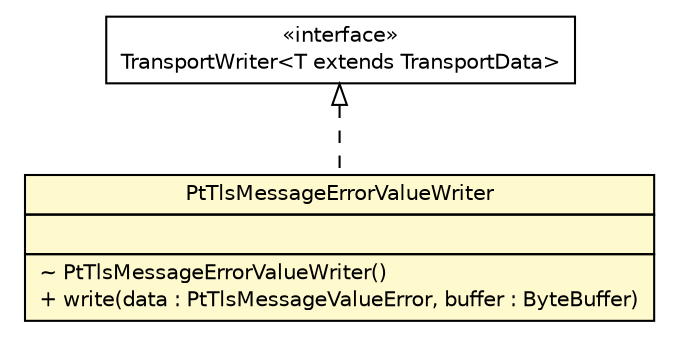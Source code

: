 #!/usr/local/bin/dot
#
# Class diagram 
# Generated by UMLGraph version R5_6 (http://www.umlgraph.org/)
#

digraph G {
	edge [fontname="Helvetica",fontsize=10,labelfontname="Helvetica",labelfontsize=10];
	node [fontname="Helvetica",fontsize=10,shape=plaintext];
	nodesep=0.25;
	ranksep=0.5;
	// de.hsbremen.tc.tnc.message.t.serialize.bytebuffer.TransportWriter<T extends de.hsbremen.tc.tnc.message.t.TransportData>
	c134379 [label=<<table title="de.hsbremen.tc.tnc.message.t.serialize.bytebuffer.TransportWriter" border="0" cellborder="1" cellspacing="0" cellpadding="2" port="p" href="../../../../../../../de/hsbremen/tc/tnc/message/t/serialize/bytebuffer/TransportWriter.html">
		<tr><td><table border="0" cellspacing="0" cellpadding="1">
<tr><td align="center" balign="center"> &#171;interface&#187; </td></tr>
<tr><td align="center" balign="center"> TransportWriter&lt;T extends TransportData&gt; </td></tr>
		</table></td></tr>
		</table>>, URL="../../../../../../../de/hsbremen/tc/tnc/message/t/serialize/bytebuffer/TransportWriter.html", fontname="Helvetica", fontcolor="black", fontsize=10.0];
	// org.ietf.nea.pt.serialize.writer.bytebuffer.PtTlsMessageErrorValueWriter
	c134436 [label=<<table title="org.ietf.nea.pt.serialize.writer.bytebuffer.PtTlsMessageErrorValueWriter" border="0" cellborder="1" cellspacing="0" cellpadding="2" port="p" bgcolor="lemonChiffon" href="./PtTlsMessageErrorValueWriter.html">
		<tr><td><table border="0" cellspacing="0" cellpadding="1">
<tr><td align="center" balign="center"> PtTlsMessageErrorValueWriter </td></tr>
		</table></td></tr>
		<tr><td><table border="0" cellspacing="0" cellpadding="1">
<tr><td align="left" balign="left">  </td></tr>
		</table></td></tr>
		<tr><td><table border="0" cellspacing="0" cellpadding="1">
<tr><td align="left" balign="left"> ~ PtTlsMessageErrorValueWriter() </td></tr>
<tr><td align="left" balign="left"> + write(data : PtTlsMessageValueError, buffer : ByteBuffer) </td></tr>
		</table></td></tr>
		</table>>, URL="./PtTlsMessageErrorValueWriter.html", fontname="Helvetica", fontcolor="black", fontsize=10.0];
	//org.ietf.nea.pt.serialize.writer.bytebuffer.PtTlsMessageErrorValueWriter implements de.hsbremen.tc.tnc.message.t.serialize.bytebuffer.TransportWriter<T extends de.hsbremen.tc.tnc.message.t.TransportData>
	c134379:p -> c134436:p [dir=back,arrowtail=empty,style=dashed];
}

